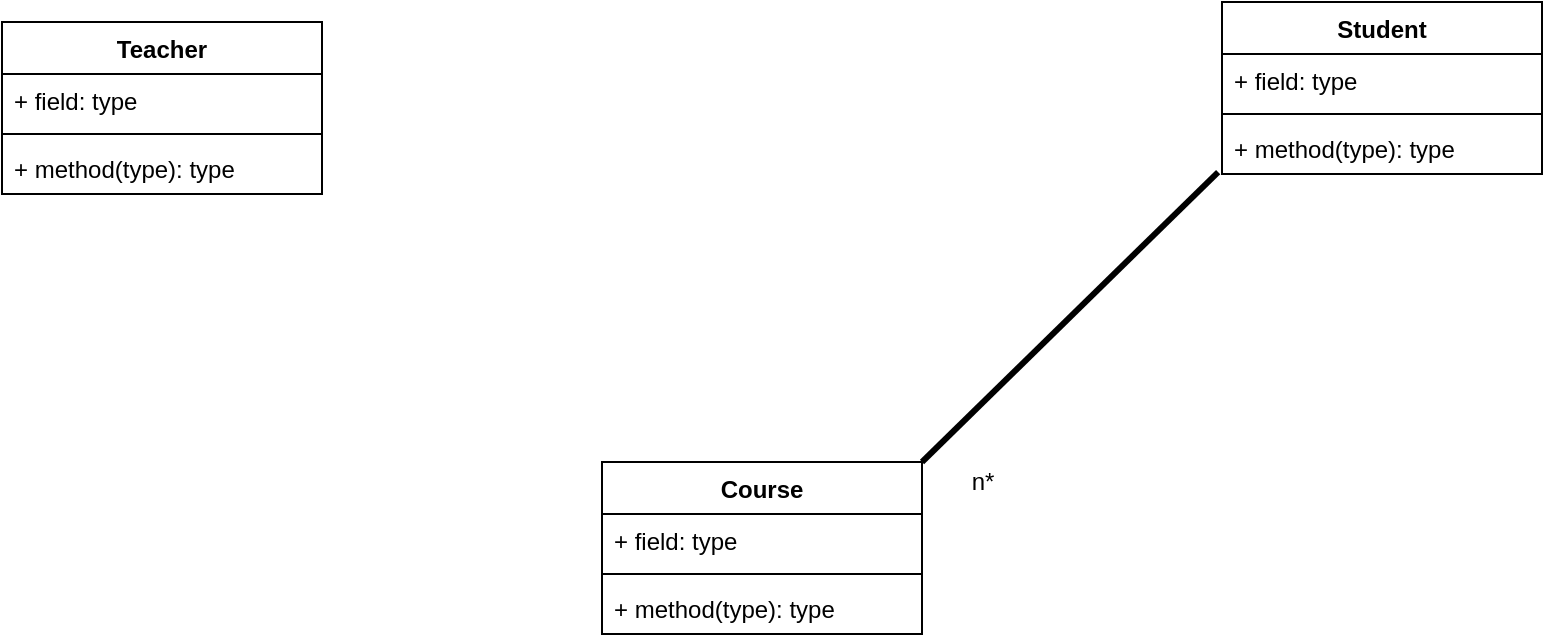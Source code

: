 <mxfile version="14.4.2" type="device"><diagram name="Page-1" id="9f46799a-70d6-7492-0946-bef42562c5a5"><mxGraphModel dx="1422" dy="762" grid="1" gridSize="10" guides="1" tooltips="1" connect="1" arrows="1" fold="1" page="1" pageScale="1" pageWidth="1100" pageHeight="850" background="#ffffff" math="0" shadow="0"><root><mxCell id="0"/><mxCell id="1" parent="0"/><mxCell id="CJt48pdVnixQdqLkpySX-1" value="Teacher" style="swimlane;fontStyle=1;align=center;verticalAlign=top;childLayout=stackLayout;horizontal=1;startSize=26;horizontalStack=0;resizeParent=1;resizeParentMax=0;resizeLast=0;collapsible=1;marginBottom=0;" vertex="1" parent="1"><mxGeometry x="110" y="70" width="160" height="86" as="geometry"/></mxCell><mxCell id="CJt48pdVnixQdqLkpySX-2" value="+ field: type" style="text;strokeColor=none;fillColor=none;align=left;verticalAlign=top;spacingLeft=4;spacingRight=4;overflow=hidden;rotatable=0;points=[[0,0.5],[1,0.5]];portConstraint=eastwest;" vertex="1" parent="CJt48pdVnixQdqLkpySX-1"><mxGeometry y="26" width="160" height="26" as="geometry"/></mxCell><mxCell id="CJt48pdVnixQdqLkpySX-3" value="" style="line;strokeWidth=1;fillColor=none;align=left;verticalAlign=middle;spacingTop=-1;spacingLeft=3;spacingRight=3;rotatable=0;labelPosition=right;points=[];portConstraint=eastwest;" vertex="1" parent="CJt48pdVnixQdqLkpySX-1"><mxGeometry y="52" width="160" height="8" as="geometry"/></mxCell><mxCell id="CJt48pdVnixQdqLkpySX-4" value="+ method(type): type" style="text;strokeColor=none;fillColor=none;align=left;verticalAlign=top;spacingLeft=4;spacingRight=4;overflow=hidden;rotatable=0;points=[[0,0.5],[1,0.5]];portConstraint=eastwest;" vertex="1" parent="CJt48pdVnixQdqLkpySX-1"><mxGeometry y="60" width="160" height="26" as="geometry"/></mxCell><mxCell id="CJt48pdVnixQdqLkpySX-5" value="Student" style="swimlane;fontStyle=1;align=center;verticalAlign=top;childLayout=stackLayout;horizontal=1;startSize=26;horizontalStack=0;resizeParent=1;resizeParentMax=0;resizeLast=0;collapsible=1;marginBottom=0;" vertex="1" parent="1"><mxGeometry x="720" y="60" width="160" height="86" as="geometry"/></mxCell><mxCell id="CJt48pdVnixQdqLkpySX-6" value="+ field: type" style="text;strokeColor=none;fillColor=none;align=left;verticalAlign=top;spacingLeft=4;spacingRight=4;overflow=hidden;rotatable=0;points=[[0,0.5],[1,0.5]];portConstraint=eastwest;" vertex="1" parent="CJt48pdVnixQdqLkpySX-5"><mxGeometry y="26" width="160" height="26" as="geometry"/></mxCell><mxCell id="CJt48pdVnixQdqLkpySX-7" value="" style="line;strokeWidth=1;fillColor=none;align=left;verticalAlign=middle;spacingTop=-1;spacingLeft=3;spacingRight=3;rotatable=0;labelPosition=right;points=[];portConstraint=eastwest;" vertex="1" parent="CJt48pdVnixQdqLkpySX-5"><mxGeometry y="52" width="160" height="8" as="geometry"/></mxCell><mxCell id="CJt48pdVnixQdqLkpySX-8" value="+ method(type): type" style="text;strokeColor=none;fillColor=none;align=left;verticalAlign=top;spacingLeft=4;spacingRight=4;overflow=hidden;rotatable=0;points=[[0,0.5],[1,0.5]];portConstraint=eastwest;" vertex="1" parent="CJt48pdVnixQdqLkpySX-5"><mxGeometry y="60" width="160" height="26" as="geometry"/></mxCell><mxCell id="CJt48pdVnixQdqLkpySX-9" value="Course" style="swimlane;fontStyle=1;align=center;verticalAlign=top;childLayout=stackLayout;horizontal=1;startSize=26;horizontalStack=0;resizeParent=1;resizeParentMax=0;resizeLast=0;collapsible=1;marginBottom=0;" vertex="1" parent="1"><mxGeometry x="410" y="290" width="160" height="86" as="geometry"/></mxCell><mxCell id="CJt48pdVnixQdqLkpySX-10" value="+ field: type" style="text;strokeColor=none;fillColor=none;align=left;verticalAlign=top;spacingLeft=4;spacingRight=4;overflow=hidden;rotatable=0;points=[[0,0.5],[1,0.5]];portConstraint=eastwest;" vertex="1" parent="CJt48pdVnixQdqLkpySX-9"><mxGeometry y="26" width="160" height="26" as="geometry"/></mxCell><mxCell id="CJt48pdVnixQdqLkpySX-11" value="" style="line;strokeWidth=1;fillColor=none;align=left;verticalAlign=middle;spacingTop=-1;spacingLeft=3;spacingRight=3;rotatable=0;labelPosition=right;points=[];portConstraint=eastwest;" vertex="1" parent="CJt48pdVnixQdqLkpySX-9"><mxGeometry y="52" width="160" height="8" as="geometry"/></mxCell><mxCell id="CJt48pdVnixQdqLkpySX-12" value="+ method(type): type" style="text;strokeColor=none;fillColor=none;align=left;verticalAlign=top;spacingLeft=4;spacingRight=4;overflow=hidden;rotatable=0;points=[[0,0.5],[1,0.5]];portConstraint=eastwest;" vertex="1" parent="CJt48pdVnixQdqLkpySX-9"><mxGeometry y="60" width="160" height="26" as="geometry"/></mxCell><mxCell id="CJt48pdVnixQdqLkpySX-13" value="" style="endArrow=none;startArrow=none;endFill=0;startFill=0;endSize=8;html=1;verticalAlign=bottom;labelBackgroundColor=none;strokeWidth=3;entryX=-0.012;entryY=0.962;entryDx=0;entryDy=0;entryPerimeter=0;exitX=1;exitY=0;exitDx=0;exitDy=0;" edge="1" parent="1" source="CJt48pdVnixQdqLkpySX-9" target="CJt48pdVnixQdqLkpySX-8"><mxGeometry width="160" relative="1" as="geometry"><mxPoint x="470" y="390" as="sourcePoint"/><mxPoint x="630" y="390" as="targetPoint"/></mxGeometry></mxCell><mxCell id="CJt48pdVnixQdqLkpySX-14" value="n*" style="text;html=1;align=center;verticalAlign=middle;resizable=0;points=[];autosize=1;" vertex="1" parent="1"><mxGeometry x="585" y="290" width="30" height="20" as="geometry"/></mxCell></root></mxGraphModel></diagram></mxfile>